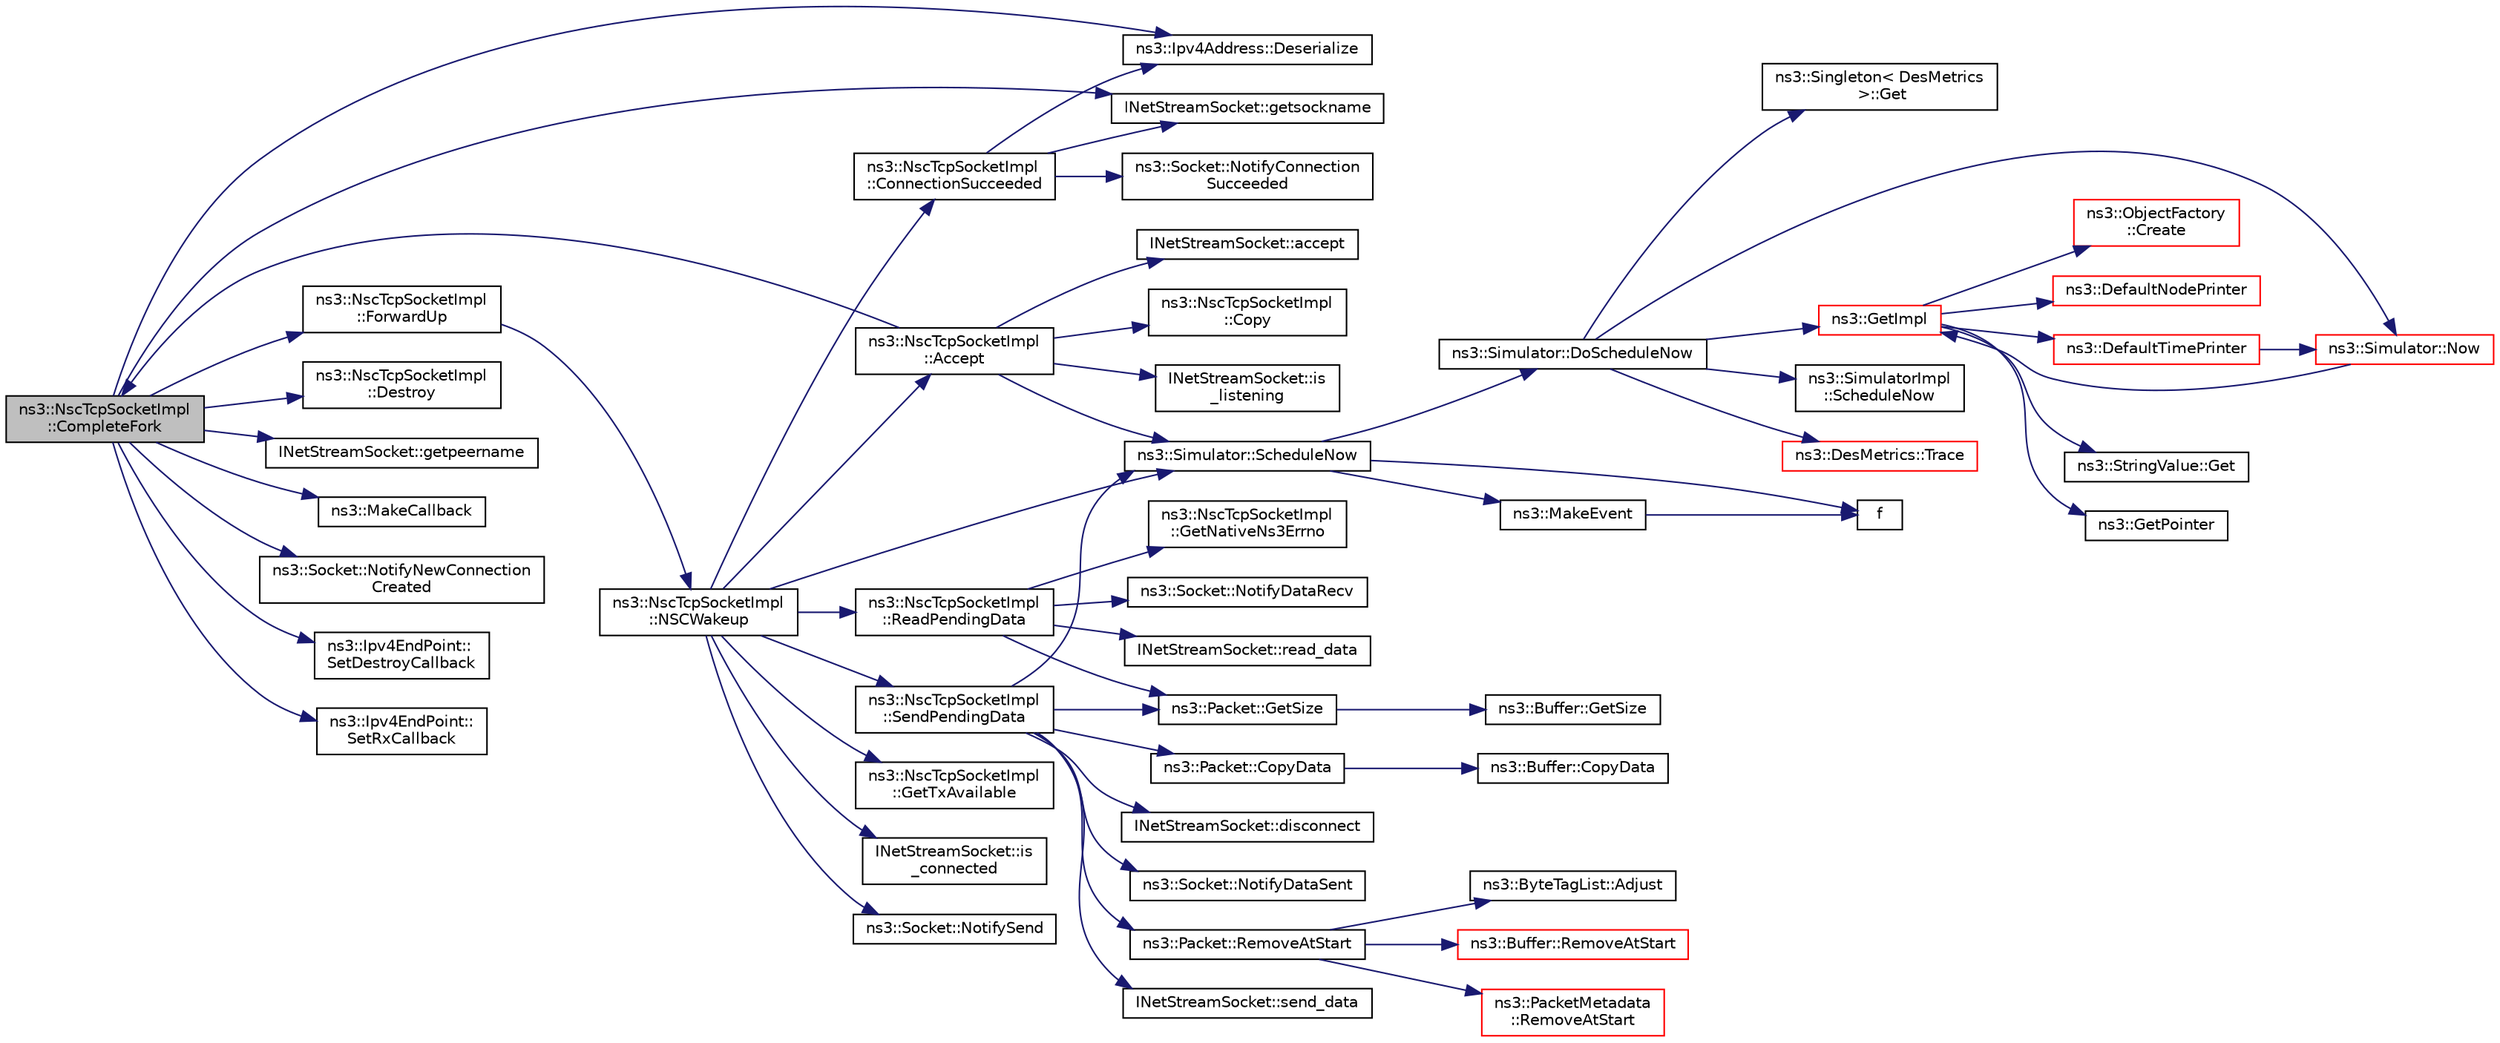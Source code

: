 digraph "ns3::NscTcpSocketImpl::CompleteFork"
{
 // LATEX_PDF_SIZE
  edge [fontname="Helvetica",fontsize="10",labelfontname="Helvetica",labelfontsize="10"];
  node [fontname="Helvetica",fontsize="10",shape=record];
  rankdir="LR";
  Node1 [label="ns3::NscTcpSocketImpl\l::CompleteFork",height=0.2,width=0.4,color="black", fillcolor="grey75", style="filled", fontcolor="black",tooltip="Complete the Fork operations (after a connection has been accepted)"];
  Node1 -> Node2 [color="midnightblue",fontsize="10",style="solid",fontname="Helvetica"];
  Node2 [label="ns3::Ipv4Address::Deserialize",height=0.2,width=0.4,color="black", fillcolor="white", style="filled",URL="$classns3_1_1_ipv4_address.html#ac6e205258d95465ce51c148e51590760",tooltip=" "];
  Node1 -> Node3 [color="midnightblue",fontsize="10",style="solid",fontname="Helvetica"];
  Node3 [label="ns3::NscTcpSocketImpl\l::Destroy",height=0.2,width=0.4,color="black", fillcolor="white", style="filled",URL="$classns3_1_1_nsc_tcp_socket_impl.html#a36f5dcb0dce0300d367db5f0237f06b5",tooltip="Kill this socket by zeroing its attributes (IPv4)"];
  Node1 -> Node4 [color="midnightblue",fontsize="10",style="solid",fontname="Helvetica"];
  Node4 [label="ns3::NscTcpSocketImpl\l::ForwardUp",height=0.2,width=0.4,color="black", fillcolor="white", style="filled",URL="$classns3_1_1_nsc_tcp_socket_impl.html#a39838d4cdb10b8ff73d7afdbcdc96b8b",tooltip="Called by the L3 protocol when it received a packet to pass on to TCP."];
  Node4 -> Node5 [color="midnightblue",fontsize="10",style="solid",fontname="Helvetica"];
  Node5 [label="ns3::NscTcpSocketImpl\l::NSCWakeup",height=0.2,width=0.4,color="black", fillcolor="white", style="filled",URL="$classns3_1_1_nsc_tcp_socket_impl.html#aa5ec88a8104a8bae88dcb38cf32d5979",tooltip="Called by NscTcpSocketImpl::ForwardUp()"];
  Node5 -> Node6 [color="midnightblue",fontsize="10",style="solid",fontname="Helvetica"];
  Node6 [label="ns3::NscTcpSocketImpl\l::Accept",height=0.2,width=0.4,color="black", fillcolor="white", style="filled",URL="$classns3_1_1_nsc_tcp_socket_impl.html#a95aacc7321726467d1b0daaf6bbdd986",tooltip="Accept an incoming connection."];
  Node6 -> Node7 [color="midnightblue",fontsize="10",style="solid",fontname="Helvetica"];
  Node7 [label="INetStreamSocket::accept",height=0.2,width=0.4,color="black", fillcolor="white", style="filled",URL="$struct_i_net_stream_socket.html#af2bd0b33de3a8a30f539eda297786188",tooltip="Accept an incoming connection."];
  Node6 -> Node1 [color="midnightblue",fontsize="10",style="solid",fontname="Helvetica"];
  Node6 -> Node8 [color="midnightblue",fontsize="10",style="solid",fontname="Helvetica"];
  Node8 [label="ns3::NscTcpSocketImpl\l::Copy",height=0.2,width=0.4,color="black", fillcolor="white", style="filled",URL="$classns3_1_1_nsc_tcp_socket_impl.html#a4a6a5f3eef17264ef8529a46a8be72aa",tooltip="Copy self."];
  Node6 -> Node9 [color="midnightblue",fontsize="10",style="solid",fontname="Helvetica"];
  Node9 [label="INetStreamSocket::is\l_listening",height=0.2,width=0.4,color="black", fillcolor="white", style="filled",URL="$struct_i_net_stream_socket.html#a26fa9760ab071598a8b1b4da9e852b09",tooltip="Check the listening state."];
  Node6 -> Node10 [color="midnightblue",fontsize="10",style="solid",fontname="Helvetica"];
  Node10 [label="ns3::Simulator::ScheduleNow",height=0.2,width=0.4,color="black", fillcolor="white", style="filled",URL="$classns3_1_1_simulator.html#ab8a8b58feaa12f531175df5fd355c362",tooltip="Schedule an event to expire Now."];
  Node10 -> Node11 [color="midnightblue",fontsize="10",style="solid",fontname="Helvetica"];
  Node11 [label="ns3::Simulator::DoScheduleNow",height=0.2,width=0.4,color="black", fillcolor="white", style="filled",URL="$classns3_1_1_simulator.html#a9377ee62d67f7923318c4313a3b285f8",tooltip="Implementation of the various ScheduleNow methods."];
  Node11 -> Node12 [color="midnightblue",fontsize="10",style="solid",fontname="Helvetica"];
  Node12 [label="ns3::Singleton\< DesMetrics\l \>::Get",height=0.2,width=0.4,color="black", fillcolor="white", style="filled",URL="$classns3_1_1_singleton.html#a80a2cd3c25a27ea72add7a9f7a141ffa",tooltip="Get a pointer to the singleton instance."];
  Node11 -> Node13 [color="midnightblue",fontsize="10",style="solid",fontname="Helvetica"];
  Node13 [label="ns3::GetImpl",height=0.2,width=0.4,color="red", fillcolor="white", style="filled",URL="$group__simulator.html#ga42eb4eddad41528d4d99794a3dae3fd0",tooltip="Get the SimulatorImpl singleton."];
  Node13 -> Node14 [color="midnightblue",fontsize="10",style="solid",fontname="Helvetica"];
  Node14 [label="ns3::ObjectFactory\l::Create",height=0.2,width=0.4,color="red", fillcolor="white", style="filled",URL="$classns3_1_1_object_factory.html#a52eda277f4aaab54266134ba48102ad7",tooltip="Create an Object instance of the configured TypeId."];
  Node13 -> Node43 [color="midnightblue",fontsize="10",style="solid",fontname="Helvetica"];
  Node43 [label="ns3::DefaultNodePrinter",height=0.2,width=0.4,color="red", fillcolor="white", style="filled",URL="$group__logging.html#gac4c06cbbed12229d85991ced145f6be2",tooltip="Default node id printer implementation."];
  Node13 -> Node46 [color="midnightblue",fontsize="10",style="solid",fontname="Helvetica"];
  Node46 [label="ns3::DefaultTimePrinter",height=0.2,width=0.4,color="red", fillcolor="white", style="filled",URL="$namespacens3.html#ae01c3c7786b644dfb8a0bb8f1201b269",tooltip="Default Time printer."];
  Node46 -> Node49 [color="midnightblue",fontsize="10",style="solid",fontname="Helvetica"];
  Node49 [label="ns3::Simulator::Now",height=0.2,width=0.4,color="red", fillcolor="white", style="filled",URL="$classns3_1_1_simulator.html#ac3178fa975b419f7875e7105be122800",tooltip="Return the current simulation virtual time."];
  Node49 -> Node13 [color="midnightblue",fontsize="10",style="solid",fontname="Helvetica"];
  Node13 -> Node51 [color="midnightblue",fontsize="10",style="solid",fontname="Helvetica"];
  Node51 [label="ns3::StringValue::Get",height=0.2,width=0.4,color="black", fillcolor="white", style="filled",URL="$classns3_1_1_string_value.html#a6f208c2778fe1c7882e5cb429b8326ae",tooltip=" "];
  Node13 -> Node52 [color="midnightblue",fontsize="10",style="solid",fontname="Helvetica"];
  Node52 [label="ns3::GetPointer",height=0.2,width=0.4,color="black", fillcolor="white", style="filled",URL="$namespacens3.html#ab4e173cdfd43d17c1a40d5348510a670",tooltip=" "];
  Node11 -> Node49 [color="midnightblue",fontsize="10",style="solid",fontname="Helvetica"];
  Node11 -> Node63 [color="midnightblue",fontsize="10",style="solid",fontname="Helvetica"];
  Node63 [label="ns3::SimulatorImpl\l::ScheduleNow",height=0.2,width=0.4,color="black", fillcolor="white", style="filled",URL="$classns3_1_1_simulator_impl.html#a9889e663af5245c5624c35611a9db948",tooltip="Schedule an event to run at the current virtual time."];
  Node11 -> Node64 [color="midnightblue",fontsize="10",style="solid",fontname="Helvetica"];
  Node64 [label="ns3::DesMetrics::Trace",height=0.2,width=0.4,color="red", fillcolor="white", style="filled",URL="$classns3_1_1_des_metrics.html#ab7c6c097412d0398affbc9f8d2643160",tooltip="Trace an event to self at the time it is scheduled."];
  Node10 -> Node71 [color="midnightblue",fontsize="10",style="solid",fontname="Helvetica"];
  Node71 [label="f",height=0.2,width=0.4,color="black", fillcolor="white", style="filled",URL="$80211b_8c.html#ae7ffc1a8f84fa47a0812b2f2b9627132",tooltip=" "];
  Node10 -> Node72 [color="midnightblue",fontsize="10",style="solid",fontname="Helvetica"];
  Node72 [label="ns3::MakeEvent",height=0.2,width=0.4,color="black", fillcolor="white", style="filled",URL="$group__makeeventfnptr.html#ga289a28a2497c18a9bd299e5e2014094b",tooltip="Make an EventImpl from a function pointer taking varying numbers of arguments."];
  Node72 -> Node71 [color="midnightblue",fontsize="10",style="solid",fontname="Helvetica"];
  Node5 -> Node73 [color="midnightblue",fontsize="10",style="solid",fontname="Helvetica"];
  Node73 [label="ns3::NscTcpSocketImpl\l::ConnectionSucceeded",height=0.2,width=0.4,color="black", fillcolor="white", style="filled",URL="$classns3_1_1_nsc_tcp_socket_impl.html#afaf5ba2a200f60f9cc8a31468ad04084",tooltip="Called when a connection is in Established state."];
  Node73 -> Node2 [color="midnightblue",fontsize="10",style="solid",fontname="Helvetica"];
  Node73 -> Node74 [color="midnightblue",fontsize="10",style="solid",fontname="Helvetica"];
  Node74 [label="INetStreamSocket::getsockname",height=0.2,width=0.4,color="black", fillcolor="white", style="filled",URL="$struct_i_net_stream_socket.html#a3f72a54af5a17e8110e1e26b4d99f7a7",tooltip="Get the socket local name."];
  Node73 -> Node75 [color="midnightblue",fontsize="10",style="solid",fontname="Helvetica"];
  Node75 [label="ns3::Socket::NotifyConnection\lSucceeded",height=0.2,width=0.4,color="black", fillcolor="white", style="filled",URL="$classns3_1_1_socket.html#a2f55d195304131b356818bc74134c5a7",tooltip="Notify through the callback (if set) that the connection has been established."];
  Node5 -> Node76 [color="midnightblue",fontsize="10",style="solid",fontname="Helvetica"];
  Node76 [label="ns3::NscTcpSocketImpl\l::GetTxAvailable",height=0.2,width=0.4,color="black", fillcolor="white", style="filled",URL="$classns3_1_1_nsc_tcp_socket_impl.html#a5c95e1b6282dcae544e9b399c7692c91",tooltip="Returns the number of bytes which can be sent in a single call to Send."];
  Node5 -> Node77 [color="midnightblue",fontsize="10",style="solid",fontname="Helvetica"];
  Node77 [label="INetStreamSocket::is\l_connected",height=0.2,width=0.4,color="black", fillcolor="white", style="filled",URL="$struct_i_net_stream_socket.html#ae12c5b0dc6d534b3fe6f185a7dc72265",tooltip="Check the connection state."];
  Node5 -> Node78 [color="midnightblue",fontsize="10",style="solid",fontname="Helvetica"];
  Node78 [label="ns3::Socket::NotifySend",height=0.2,width=0.4,color="black", fillcolor="white", style="filled",URL="$classns3_1_1_socket.html#a34cd5de5b9feeadd6ba8973b954c3d5f",tooltip="Notify through the callback (if set) that some data have been sent."];
  Node5 -> Node79 [color="midnightblue",fontsize="10",style="solid",fontname="Helvetica"];
  Node79 [label="ns3::NscTcpSocketImpl\l::ReadPendingData",height=0.2,width=0.4,color="black", fillcolor="white", style="filled",URL="$classns3_1_1_nsc_tcp_socket_impl.html#abbbd25a777c31f3df78461d299e13886",tooltip="Read all the pending data."];
  Node79 -> Node80 [color="midnightblue",fontsize="10",style="solid",fontname="Helvetica"];
  Node80 [label="ns3::NscTcpSocketImpl\l::GetNativeNs3Errno",height=0.2,width=0.4,color="black", fillcolor="white", style="filled",URL="$classns3_1_1_nsc_tcp_socket_impl.html#a8dc78fe0259d1b255d40075a4dab0ec5",tooltip="Translate between a NSC error and a ns-3 error code."];
  Node79 -> Node81 [color="midnightblue",fontsize="10",style="solid",fontname="Helvetica"];
  Node81 [label="ns3::Packet::GetSize",height=0.2,width=0.4,color="black", fillcolor="white", style="filled",URL="$classns3_1_1_packet.html#afff7cb1ff518ee6dc0d424e10a5ad6ec",tooltip="Returns the the size in bytes of the packet (including the zero-filled initial payload)."];
  Node81 -> Node82 [color="midnightblue",fontsize="10",style="solid",fontname="Helvetica"];
  Node82 [label="ns3::Buffer::GetSize",height=0.2,width=0.4,color="black", fillcolor="white", style="filled",URL="$classns3_1_1_buffer.html#a60c9172d2b102f8856c81b2126c8b209",tooltip=" "];
  Node79 -> Node83 [color="midnightblue",fontsize="10",style="solid",fontname="Helvetica"];
  Node83 [label="ns3::Socket::NotifyDataRecv",height=0.2,width=0.4,color="black", fillcolor="white", style="filled",URL="$classns3_1_1_socket.html#a91fa3046bbd0a7644381f1d2481bdfef",tooltip="Notify through the callback (if set) that some data have been received."];
  Node79 -> Node84 [color="midnightblue",fontsize="10",style="solid",fontname="Helvetica"];
  Node84 [label="INetStreamSocket::read_data",height=0.2,width=0.4,color="black", fillcolor="white", style="filled",URL="$struct_i_net_stream_socket.html#af040d53ef58b3b690e8930b7f71ec845",tooltip="Read some data."];
  Node5 -> Node10 [color="midnightblue",fontsize="10",style="solid",fontname="Helvetica"];
  Node5 -> Node85 [color="midnightblue",fontsize="10",style="solid",fontname="Helvetica"];
  Node85 [label="ns3::NscTcpSocketImpl\l::SendPendingData",height=0.2,width=0.4,color="black", fillcolor="white", style="filled",URL="$classns3_1_1_nsc_tcp_socket_impl.html#a3c1fd801a0fcfdb7ff7ec9e8ffaacae1",tooltip="Send all the pending data."];
  Node85 -> Node86 [color="midnightblue",fontsize="10",style="solid",fontname="Helvetica"];
  Node86 [label="ns3::Packet::CopyData",height=0.2,width=0.4,color="black", fillcolor="white", style="filled",URL="$classns3_1_1_packet.html#a5bafd70ccf970b10524e2d61afd39dc1",tooltip="Copy the packet contents to a byte buffer."];
  Node86 -> Node87 [color="midnightblue",fontsize="10",style="solid",fontname="Helvetica"];
  Node87 [label="ns3::Buffer::CopyData",height=0.2,width=0.4,color="black", fillcolor="white", style="filled",URL="$classns3_1_1_buffer.html#a767c8ec06a1307b569b9a5996dcacf91",tooltip="Copy the specified amount of data from the buffer to the given output stream."];
  Node85 -> Node88 [color="midnightblue",fontsize="10",style="solid",fontname="Helvetica"];
  Node88 [label="INetStreamSocket::disconnect",height=0.2,width=0.4,color="black", fillcolor="white", style="filled",URL="$struct_i_net_stream_socket.html#a902ff1a4caaab6e819e4bfae667a2108",tooltip="Disconnect from a remote peer."];
  Node85 -> Node81 [color="midnightblue",fontsize="10",style="solid",fontname="Helvetica"];
  Node85 -> Node89 [color="midnightblue",fontsize="10",style="solid",fontname="Helvetica"];
  Node89 [label="ns3::Socket::NotifyDataSent",height=0.2,width=0.4,color="black", fillcolor="white", style="filled",URL="$classns3_1_1_socket.html#ae478fc503f7041a1da5e9db361f1ae20",tooltip="Notify through the callback (if set) that some data have been sent."];
  Node85 -> Node90 [color="midnightblue",fontsize="10",style="solid",fontname="Helvetica"];
  Node90 [label="ns3::Packet::RemoveAtStart",height=0.2,width=0.4,color="black", fillcolor="white", style="filled",URL="$classns3_1_1_packet.html#a78aa207e7921dd2f9f7e0d0b7a1c730a",tooltip="Remove size bytes from the start of the current packet."];
  Node90 -> Node91 [color="midnightblue",fontsize="10",style="solid",fontname="Helvetica"];
  Node91 [label="ns3::ByteTagList::Adjust",height=0.2,width=0.4,color="black", fillcolor="white", style="filled",URL="$classns3_1_1_byte_tag_list.html#a1fec06d7e6daaf8039cf2a148e4090f2",tooltip="Adjust the offsets stored internally by the adjustment delta."];
  Node90 -> Node92 [color="midnightblue",fontsize="10",style="solid",fontname="Helvetica"];
  Node92 [label="ns3::Buffer::RemoveAtStart",height=0.2,width=0.4,color="red", fillcolor="white", style="filled",URL="$classns3_1_1_buffer.html#adeecbb3e8f518aec6fee0437578ade4b",tooltip=" "];
  Node90 -> Node97 [color="midnightblue",fontsize="10",style="solid",fontname="Helvetica"];
  Node97 [label="ns3::PacketMetadata\l::RemoveAtStart",height=0.2,width=0.4,color="red", fillcolor="white", style="filled",URL="$classns3_1_1_packet_metadata.html#a9a0300e7ae709f269d59b6733e590d56",tooltip="Remove a chunk of metadata at the metadata start."];
  Node85 -> Node10 [color="midnightblue",fontsize="10",style="solid",fontname="Helvetica"];
  Node85 -> Node115 [color="midnightblue",fontsize="10",style="solid",fontname="Helvetica"];
  Node115 [label="INetStreamSocket::send_data",height=0.2,width=0.4,color="black", fillcolor="white", style="filled",URL="$struct_i_net_stream_socket.html#a112d5229b9dedebe7099fd4458ab28e4",tooltip="Send some data."];
  Node1 -> Node116 [color="midnightblue",fontsize="10",style="solid",fontname="Helvetica"];
  Node116 [label="INetStreamSocket::getpeername",height=0.2,width=0.4,color="black", fillcolor="white", style="filled",URL="$struct_i_net_stream_socket.html#aa24057febafbd91c96504e108ae7fabf",tooltip="Get the peer name."];
  Node1 -> Node74 [color="midnightblue",fontsize="10",style="solid",fontname="Helvetica"];
  Node1 -> Node117 [color="midnightblue",fontsize="10",style="solid",fontname="Helvetica"];
  Node117 [label="ns3::MakeCallback",height=0.2,width=0.4,color="black", fillcolor="white", style="filled",URL="$namespacens3.html#af1dde3c04374147fca0cfe3b0766d664",tooltip="Build Callbacks for class method members which take varying numbers of arguments and potentially retu..."];
  Node1 -> Node118 [color="midnightblue",fontsize="10",style="solid",fontname="Helvetica"];
  Node118 [label="ns3::Socket::NotifyNewConnection\lCreated",height=0.2,width=0.4,color="black", fillcolor="white", style="filled",URL="$classns3_1_1_socket.html#a38c6f13f6c475afa2eadc1cf1a54a0e7",tooltip="Notify through the callback (if set) that a new connection has been created."];
  Node1 -> Node119 [color="midnightblue",fontsize="10",style="solid",fontname="Helvetica"];
  Node119 [label="ns3::Ipv4EndPoint::\lSetDestroyCallback",height=0.2,width=0.4,color="black", fillcolor="white", style="filled",URL="$classns3_1_1_ipv4_end_point.html#a19ec16d98c501d3684e6549d7296ea0a",tooltip="Set the default destroy callback."];
  Node1 -> Node120 [color="midnightblue",fontsize="10",style="solid",fontname="Helvetica"];
  Node120 [label="ns3::Ipv4EndPoint::\lSetRxCallback",height=0.2,width=0.4,color="black", fillcolor="white", style="filled",URL="$classns3_1_1_ipv4_end_point.html#abf5a10aadc249f2ce275cad9bb26322d",tooltip="Set the reception callback."];
}
